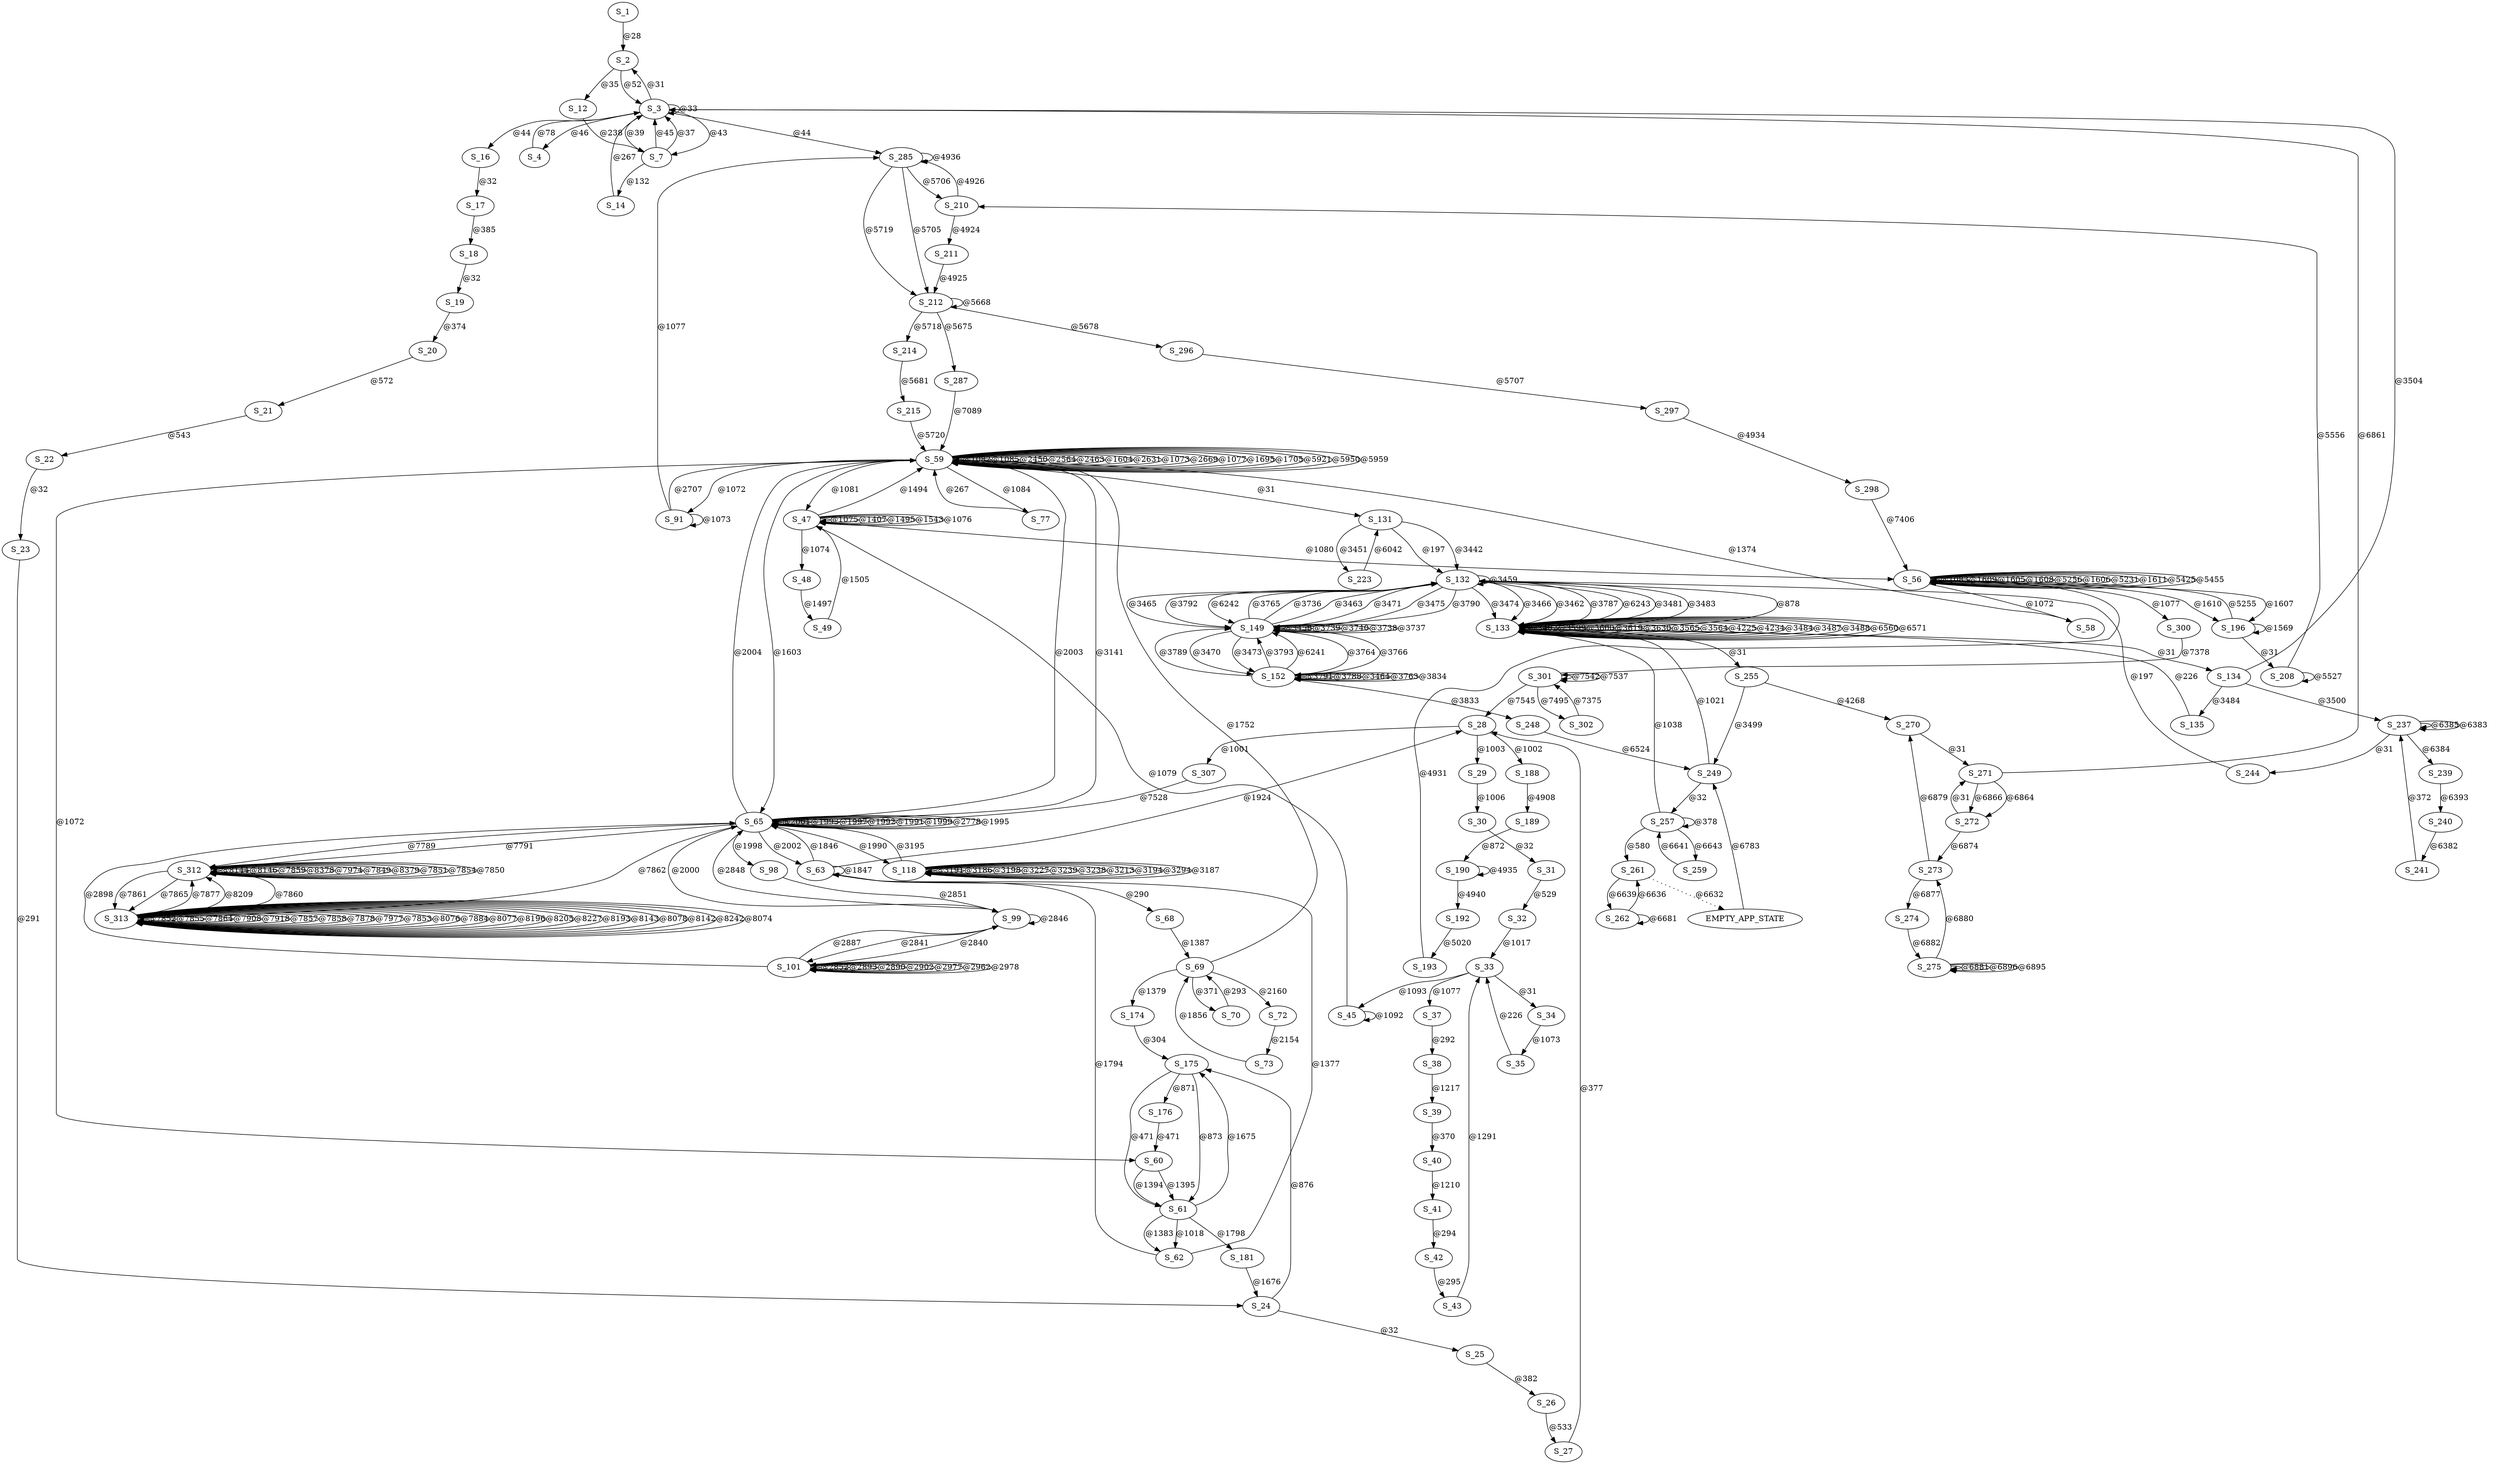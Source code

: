 digraph graphtest {
  S_1 -> S_2  [ label="@28"] ;
  S_2 -> S_3  [ label="@52"] ;
  S_2 -> S_12  [ label="@35"] ;
  S_3 -> S_4  [ label="@46"] ;
  S_3 -> S_3  [ label="@33"] ;
  S_3 -> S_7  [ label="@43"] ;
  S_3 -> S_7  [ label="@39"] ;
  S_3 -> S_2  [ label="@31"] ;
  S_3 -> S_16  [ label="@44"] ;
  S_3 -> S_285  [ label="@44"] ;
  S_4 -> S_3  [ label="@78"] ;
  S_7 -> S_3  [ label="@45"] ;
  S_7 -> S_3  [ label="@37"] ;
  S_7 -> S_14  [ label="@132"] ;
  S_12 -> S_7  [ label="@238"] ;
  S_14 -> S_3  [ label="@267"] ;
  S_16 -> S_17  [ label="@32"] ;
  S_17 -> S_18  [ label="@385"] ;
  S_18 -> S_19  [ label="@32"] ;
  S_19 -> S_20  [ label="@374"] ;
  S_20 -> S_21  [ label="@572"] ;
  S_21 -> S_22  [ label="@543"] ;
  S_22 -> S_23  [ label="@32"] ;
  S_23 -> S_24  [ label="@291"] ;
  S_24 -> S_25  [ label="@32"] ;
  S_24 -> S_175  [ label="@876"] ;
  S_25 -> S_26  [ label="@382"] ;
  S_26 -> S_27  [ label="@533"] ;
  S_27 -> S_28  [ label="@377"] ;
  S_28 -> S_29  [ label="@1003"] ;
  S_28 -> S_188  [ label="@1002"] ;
  S_28 -> S_307  [ label="@1001"] ;
  S_29 -> S_30  [ label="@1006"] ;
  S_30 -> S_31  [ label="@32"] ;
  S_31 -> S_32  [ label="@529"] ;
  S_32 -> S_33  [ label="@1017"] ;
  S_33 -> S_34  [ label="@31"] ;
  S_33 -> S_37  [ label="@1077"] ;
  S_33 -> S_45  [ label="@1093"] ;
  S_34 -> S_35  [ label="@1073"] ;
  S_35 -> S_33  [ label="@226"] ;
  S_37 -> S_38  [ label="@292"] ;
  S_38 -> S_39  [ label="@1217"] ;
  S_39 -> S_40  [ label="@370"] ;
  S_40 -> S_41  [ label="@1210"] ;
  S_41 -> S_42  [ label="@294"] ;
  S_42 -> S_43  [ label="@295"] ;
  S_43 -> S_33  [ label="@1291"] ;
  S_45 -> S_45  [ label="@1092"] ;
  S_45 -> S_47  [ label="@1079"] ;
  S_47 -> S_48  [ label="@1074"] ;
  S_47 -> S_47  [ label="@1075"] ;
  S_47 -> S_47  [ label="@1407"] ;
  S_47 -> S_47  [ label="@1495"] ;
  S_47 -> S_47  [ label="@1543"] ;
  S_47 -> S_47  [ label="@1076"] ;
  S_47 -> S_56  [ label="@1080"] ;
  S_47 -> S_59  [ label="@1494"] ;
  S_48 -> S_49  [ label="@1497"] ;
  S_49 -> S_47  [ label="@1505"] ;
  S_56 -> S_56  [ label="@1083"] ;
  S_56 -> S_58  [ label="@1072"] ;
  S_56 -> S_56  [ label="@1609"] ;
  S_56 -> S_196  [ label="@1607"] ;
  S_56 -> S_56  [ label="@1605"] ;
  S_56 -> S_56  [ label="@1608"] ;
  S_56 -> S_56  [ label="@5256"] ;
  S_56 -> S_56  [ label="@1606"] ;
  S_56 -> S_56  [ label="@5231"] ;
  S_56 -> S_56  [ label="@1611"] ;
  S_56 -> S_56  [ label="@5425"] ;
  S_56 -> S_56  [ label="@5455"] ;
  S_56 -> S_196  [ label="@1610"] ;
  S_56 -> S_300  [ label="@1077"] ;
  S_58 -> S_59  [ label="@1374"] ;
  S_59 -> S_60  [ label="@1072"] ;
  S_59 -> S_59  [ label="@1082"] ;
  S_59 -> S_77  [ label="@1084"] ;
  S_59 -> S_59  [ label="@1085"] ;
  S_59 -> S_47  [ label="@1081"] ;
  S_59 -> S_59  [ label="@2450"] ;
  S_59 -> S_65  [ label="@1603"] ;
  S_59 -> S_59  [ label="@2564"] ;
  S_59 -> S_59  [ label="@2463"] ;
  S_59 -> S_59  [ label="@1604"] ;
  S_59 -> S_59  [ label="@2631"] ;
  S_59 -> S_59  [ label="@1073"] ;
  S_59 -> S_59  [ label="@2669"] ;
  S_59 -> S_91  [ label="@1072"] ;
  S_59 -> S_59  [ label="@1077"] ;
  S_59 -> S_65  [ label="@3141"] ;
  S_59 -> S_131  [ label="@31"] ;
  S_59 -> S_59  [ label="@1695"] ;
  S_59 -> S_59  [ label="@1705"] ;
  S_59 -> S_59  [ label="@5921"] ;
  S_59 -> S_59  [ label="@5950"] ;
  S_59 -> S_59  [ label="@5959"] ;
  S_60 -> S_61  [ label="@1394"] ;
  S_60 -> S_61  [ label="@1395"] ;
  S_61 -> S_62  [ label="@1018"] ;
  S_61 -> S_175  [ label="@1675"] ;
  S_61 -> S_181  [ label="@1798"] ;
  S_61 -> S_62  [ label="@1383"] ;
  S_62 -> S_63  [ label="@1794"] ;
  S_62 -> S_63  [ label="@1377"] ;
  S_63 -> S_63  [ label="@1847"] ;
  S_63 -> S_65  [ label="@1846"] ;
  S_63 -> S_68  [ label="@290"] ;
  S_63 -> S_28  [ label="@1924"] ;
  S_65 -> S_65  [ label="@2001"] ;
  S_65 -> S_63  [ label="@2002"] ;
  S_65 -> S_65  [ label="@1993"] ;
  S_65 -> S_65  [ label="@1997"] ;
  S_65 -> S_65  [ label="@1992"] ;
  S_65 -> S_98  [ label="@1998"] ;
  S_65 -> S_65  [ label="@1991"] ;
  S_65 -> S_65  [ label="@1999"] ;
  S_65 -> S_65  [ label="@2778"] ;
  S_65 -> S_59  [ label="@2004"] ;
  S_65 -> S_118  [ label="@1990"] ;
  S_65 -> S_59  [ label="@2003"] ;
  S_65 -> S_99  [ label="@2000"] ;
  S_65 -> S_65  [ label="@1995"] ;
  S_65 -> S_312  [ label="@7791"] ;
  S_65 -> S_312  [ label="@7789"] ;
  S_68 -> S_69  [ label="@1387"] ;
  S_69 -> S_70  [ label="@371"] ;
  S_69 -> S_72  [ label="@2160"] ;
  S_69 -> S_59  [ label="@1752"] ;
  S_69 -> S_174  [ label="@1379"] ;
  S_70 -> S_69  [ label="@293"] ;
  S_72 -> S_73  [ label="@2154"] ;
  S_73 -> S_69  [ label="@1856"] ;
  S_77 -> S_59  [ label="@267"] ;
  S_91 -> S_59  [ label="@2707"] ;
  S_91 -> S_91  [ label="@1073"] ;
  S_91 -> S_285  [ label="@1077"] ;
  S_98 -> S_99  [ label="@2851"] ;
  S_99 -> S_99  [ label="@2846"] ;
  S_99 -> S_101  [ label="@2841"] ;
  S_99 -> S_101  [ label="@2840"] ;
  S_99 -> S_65  [ label="@2848"] ;
  S_101 -> S_101  [ label="@2852"] ;
  S_101 -> S_99  [ label="@2887"] ;
  S_101 -> S_101  [ label="@2893"] ;
  S_101 -> S_101  [ label="@2890"] ;
  S_101 -> S_101  [ label="@2902"] ;
  S_101 -> S_101  [ label="@2977"] ;
  S_101 -> S_101  [ label="@2962"] ;
  S_101 -> S_101  [ label="@2978"] ;
  S_101 -> S_65  [ label="@2898"] ;
  S_118 -> S_118  [ label="@3191"] ;
  S_118 -> S_118  [ label="@3186"] ;
  S_118 -> S_118  [ label="@3198"] ;
  S_118 -> S_118  [ label="@3227"] ;
  S_118 -> S_118  [ label="@3239"] ;
  S_118 -> S_118  [ label="@3238"] ;
  S_118 -> S_118  [ label="@3213"] ;
  S_118 -> S_118  [ label="@3194"] ;
  S_118 -> S_118  [ label="@3294"] ;
  S_118 -> S_118  [ label="@3187"] ;
  S_118 -> S_65  [ label="@3195"] ;
  S_131 -> S_132  [ label="@197"] ;
  S_131 -> S_223  [ label="@3451"] ;
  S_131 -> S_132  [ label="@3442"] ;
  S_132 -> S_133  [ label="@878"] ;
  S_132 -> S_133  [ label="@3474"] ;
  S_132 -> S_133  [ label="@3466"] ;
  S_132 -> S_133  [ label="@3462"] ;
  S_132 -> S_149  [ label="@3475"] ;
  S_132 -> S_132  [ label="@3459"] ;
  S_132 -> S_149  [ label="@3790"] ;
  S_132 -> S_133  [ label="@3787"] ;
  S_132 -> S_149  [ label="@3465"] ;
  S_132 -> S_149  [ label="@3792"] ;
  S_132 -> S_133  [ label="@6243"] ;
  S_132 -> S_149  [ label="@6242"] ;
  S_133 -> S_134  [ label="@31"] ;
  S_133 -> S_132  [ label="@3481"] ;
  S_133 -> S_132  [ label="@3483"] ;
  S_133 -> S_133  [ label="@3482"] ;
  S_133 -> S_133  [ label="@3599"] ;
  S_133 -> S_133  [ label="@3600"] ;
  S_133 -> S_133  [ label="@3619"] ;
  S_133 -> S_133  [ label="@3630"] ;
  S_133 -> S_133  [ label="@3565"] ;
  S_133 -> S_133  [ label="@3564"] ;
  S_133 -> S_133  [ label="@4225"] ;
  S_133 -> S_133  [ label="@4234"] ;
  S_133 -> S_133  [ label="@3484"] ;
  S_133 -> S_133  [ label="@3487"] ;
  S_133 -> S_133  [ label="@3488"] ;
  S_133 -> S_133  [ label="@6560"] ;
  S_133 -> S_133  [ label="@6571"] ;
  S_133 -> S_255  [ label="@31"] ;
  S_134 -> S_135  [ label="@3484"] ;
  S_134 -> S_3  [ label="@3504"] ;
  S_134 -> S_237  [ label="@3500"] ;
  S_135 -> S_133  [ label="@226"] ;
  S_149 -> S_149  [ label="@3458"] ;
  S_149 -> S_149  [ label="@3739"] ;
  S_149 -> S_152  [ label="@3764"] ;
  S_149 -> S_132  [ label="@3765"] ;
  S_149 -> S_149  [ label="@3740"] ;
  S_149 -> S_152  [ label="@3766"] ;
  S_149 -> S_132  [ label="@3736"] ;
  S_149 -> S_149  [ label="@3738"] ;
  S_149 -> S_132  [ label="@3463"] ;
  S_149 -> S_149  [ label="@3737"] ;
  S_149 -> S_152  [ label="@3470"] ;
  S_149 -> S_132  [ label="@3471"] ;
  S_149 -> S_152  [ label="@3473"] ;
  S_152 -> S_152  [ label="@3791"] ;
  S_152 -> S_152  [ label="@3788"] ;
  S_152 -> S_149  [ label="@3793"] ;
  S_152 -> S_152  [ label="@3464"] ;
  S_152 -> S_152  [ label="@3763"] ;
  S_152 -> S_152  [ label="@3834"] ;
  S_152 -> S_149  [ label="@3789"] ;
  S_152 -> S_149  [ label="@6241"] ;
  S_152 -> S_248  [ label="@3833"] ;
  S_174 -> S_175  [ label="@304"] ;
  S_175 -> S_176  [ label="@871"] ;
  S_175 -> S_61  [ label="@471"] ;
  S_175 -> S_61  [ label="@873"] ;
  S_176 -> S_60  [ label="@471"] ;
  S_181 -> S_24  [ label="@1676"] ;
  S_188 -> S_189  [ label="@4908"] ;
  S_189 -> S_190  [ label="@872"] ;
  S_190 -> S_190  [ label="@4935"] ;
  S_190 -> S_192  [ label="@4940"] ;
  S_192 -> S_193  [ label="@5020"] ;
  S_193 -> S_56  [ label="@4931"] ;
  S_196 -> S_196  [ label="@1569"] ;
  S_196 -> S_56  [ label="@5255"] ;
  S_196 -> S_208  [ label="@31"] ;
  S_208 -> S_208  [ label="@5527"] ;
  S_208 -> S_210  [ label="@5556"] ;
  S_210 -> S_211  [ label="@4924"] ;
  S_210 -> S_285  [ label="@4926"] ;
  S_211 -> S_212  [ label="@4925"] ;
  S_212 -> S_212  [ label="@5668"] ;
  S_212 -> S_214  [ label="@5718"] ;
  S_212 -> S_287  [ label="@5675"] ;
  S_212 -> S_296  [ label="@5678"] ;
  S_214 -> S_215  [ label="@5681"] ;
  S_215 -> S_59  [ label="@5720"] ;
  S_223 -> S_131  [ label="@6042"] ;
  S_237 -> S_237  [ label="@6385"] ;
  S_237 -> S_239  [ label="@6384"] ;
  S_237 -> S_237  [ label="@6383"] ;
  S_237 -> S_244  [ label="@31"] ;
  S_239 -> S_240  [ label="@6393"] ;
  S_240 -> S_241  [ label="@6382"] ;
  S_241 -> S_237  [ label="@372"] ;
  S_244 -> S_132  [ label="@197"] ;
  S_248 -> S_249  [ label="@6524"] ;
  S_249 -> S_133  [ label="@1021"] ;
  S_249 -> S_257  [ label="@32"] ;
  S_255 -> S_249  [ label="@3499"] ;
  S_255 -> S_270  [ label="@4268"] ;
  S_257 -> S_257  [ label="@378"] ;
  S_257 -> S_259  [ label="@6643"] ;
  S_257 -> S_261  [ label="@580"] ;
  S_257 -> S_133  [ label="@1038"] ;
  S_259 -> S_257  [ label="@6641"] ;
  S_261 -> S_262  [ label="@6639"] ;
  S_261 -> EMPTY_APP_STATE  [ style=dotted,label="@6632"] ;
  S_262 -> S_262  [ label="@6681"] ;
  S_262 -> S_261  [ label="@6636"] ;
  EMPTY_APP_STATE -> S_249  [ label="@6783"] ;
  S_270 -> S_271  [ label="@31"] ;
  S_271 -> S_272  [ label="@6866"] ;
  S_271 -> S_272  [ label="@6864"] ;
  S_271 -> S_3  [ label="@6861"] ;
  S_272 -> S_273  [ label="@6874"] ;
  S_272 -> S_271  [ label="@31"] ;
  S_273 -> S_274  [ label="@6877"] ;
  S_273 -> S_270  [ label="@6879"] ;
  S_274 -> S_275  [ label="@6882"] ;
  S_275 -> S_275  [ label="@6881"] ;
  S_275 -> S_275  [ label="@6896"] ;
  S_275 -> S_275  [ label="@6895"] ;
  S_275 -> S_273  [ label="@6880"] ;
  S_285 -> S_212  [ label="@5719"] ;
  S_285 -> S_285  [ label="@4936"] ;
  S_285 -> S_210  [ label="@5706"] ;
  S_285 -> S_212  [ label="@5705"] ;
  S_287 -> S_59  [ label="@7089"] ;
  S_296 -> S_297  [ label="@5707"] ;
  S_297 -> S_298  [ label="@4934"] ;
  S_298 -> S_56  [ label="@7406"] ;
  S_300 -> S_301  [ label="@7378"] ;
  S_301 -> S_302  [ label="@7495"] ;
  S_301 -> S_301  [ label="@7542"] ;
  S_301 -> S_301  [ label="@7537"] ;
  S_301 -> S_28  [ label="@7545"] ;
  S_302 -> S_301  [ label="@7375"] ;
  S_307 -> S_65  [ label="@7528"] ;
  S_312 -> S_313  [ label="@7860"] ;
  S_312 -> S_313  [ label="@7861"] ;
  S_312 -> S_312  [ label="@8144"] ;
  S_312 -> S_312  [ label="@8146"] ;
  S_312 -> S_313  [ label="@7865"] ;
  S_312 -> S_312  [ label="@7859"] ;
  S_312 -> S_312  [ label="@8378"] ;
  S_312 -> S_312  [ label="@7974"] ;
  S_312 -> S_312  [ label="@7849"] ;
  S_312 -> S_312  [ label="@8379"] ;
  S_312 -> S_312  [ label="@7851"] ;
  S_312 -> S_312  [ label="@7854"] ;
  S_312 -> S_312  [ label="@7850"] ;
  S_313 -> S_313  [ label="@7852"] ;
  S_313 -> S_313  [ label="@7855"] ;
  S_313 -> S_313  [ label="@7864"] ;
  S_313 -> S_313  [ label="@7908"] ;
  S_313 -> S_313  [ label="@7918"] ;
  S_313 -> S_313  [ label="@7857"] ;
  S_313 -> S_65  [ label="@7862"] ;
  S_313 -> S_313  [ label="@7858"] ;
  S_313 -> S_313  [ label="@7878"] ;
  S_313 -> S_313  [ label="@7977"] ;
  S_313 -> S_313  [ label="@7853"] ;
  S_313 -> S_313  [ label="@8076"] ;
  S_313 -> S_313  [ label="@7884"] ;
  S_313 -> S_313  [ label="@8077"] ;
  S_313 -> S_312  [ label="@7877"] ;
  S_313 -> S_313  [ label="@8196"] ;
  S_313 -> S_313  [ label="@8205"] ;
  S_313 -> S_313  [ label="@8227"] ;
  S_313 -> S_313  [ label="@8193"] ;
  S_313 -> S_313  [ label="@8143"] ;
  S_313 -> S_313  [ label="@8078"] ;
  S_313 -> S_313  [ label="@8142"] ;
  S_313 -> S_313  [ label="@8242"] ;
  S_313 -> S_313  [ label="@8074"] ;
  S_313 -> S_312  [ label="@8209"] ;
}